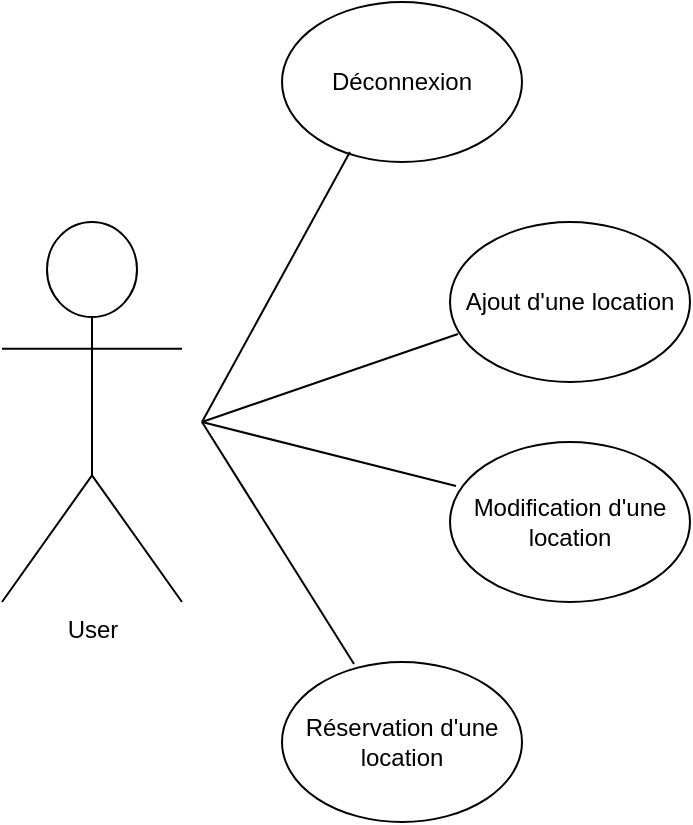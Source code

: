 <mxfile version="21.2.9" type="device">
  <diagram id="4rk9pIrgLvxPIjYd_XBf" name="Page-1">
    <mxGraphModel dx="1434" dy="777" grid="1" gridSize="10" guides="1" tooltips="1" connect="1" arrows="1" fold="1" page="1" pageScale="1" pageWidth="827" pageHeight="1169" math="0" shadow="0">
      <root>
        <mxCell id="0" />
        <mxCell id="1" parent="0" />
        <mxCell id="N4-L-gVo2aN7_rsNjKvQ-1" value="User" style="shape=umlActor;verticalLabelPosition=bottom;verticalAlign=top;html=1;outlineConnect=0;" parent="1" vertex="1">
          <mxGeometry x="70" y="430" width="90" height="190" as="geometry" />
        </mxCell>
        <mxCell id="N4-L-gVo2aN7_rsNjKvQ-2" value="Ajout d&#39;une location" style="ellipse;whiteSpace=wrap;html=1;" parent="1" vertex="1">
          <mxGeometry x="294" y="430" width="120" height="80" as="geometry" />
        </mxCell>
        <mxCell id="N4-L-gVo2aN7_rsNjKvQ-3" value="&lt;div style=&quot;&quot;&gt;&lt;span style=&quot;background-color: initial;&quot;&gt;Modification d&#39;une location&lt;/span&gt;&lt;/div&gt;" style="ellipse;whiteSpace=wrap;html=1;align=center;" parent="1" vertex="1">
          <mxGeometry x="294" y="540" width="120" height="80" as="geometry" />
        </mxCell>
        <mxCell id="N4-L-gVo2aN7_rsNjKvQ-4" value="&lt;span style=&quot;text-indent: -18pt; background-color: initial;&quot; lang=&quot;FR&quot;&gt;Réservation d&#39;une location&lt;br&gt;&lt;/span&gt;" style="ellipse;whiteSpace=wrap;html=1;" parent="1" vertex="1">
          <mxGeometry x="210" y="650" width="120" height="80" as="geometry" />
        </mxCell>
        <mxCell id="N4-L-gVo2aN7_rsNjKvQ-5" value="&lt;span style=&quot;text-indent: -18pt; background-color: initial;&quot; lang=&quot;FR&quot;&gt;Déconnexion&lt;br&gt;&lt;/span&gt;" style="ellipse;whiteSpace=wrap;html=1;" parent="1" vertex="1">
          <mxGeometry x="210" y="320" width="120" height="80" as="geometry" />
        </mxCell>
        <mxCell id="N4-L-gVo2aN7_rsNjKvQ-6" value="" style="endArrow=none;html=1;rounded=0;entryX=0.025;entryY=0.275;entryDx=0;entryDy=0;entryPerimeter=0;" parent="1" target="N4-L-gVo2aN7_rsNjKvQ-3" edge="1">
          <mxGeometry width="50" height="50" relative="1" as="geometry">
            <mxPoint x="170" y="530" as="sourcePoint" />
            <mxPoint x="310" y="600" as="targetPoint" />
          </mxGeometry>
        </mxCell>
        <mxCell id="N4-L-gVo2aN7_rsNjKvQ-7" value="" style="endArrow=none;html=1;rounded=0;entryX=0.033;entryY=0.7;entryDx=0;entryDy=0;entryPerimeter=0;" parent="1" target="N4-L-gVo2aN7_rsNjKvQ-2" edge="1">
          <mxGeometry width="50" height="50" relative="1" as="geometry">
            <mxPoint x="170" y="530" as="sourcePoint" />
            <mxPoint x="190" y="1115" as="targetPoint" />
          </mxGeometry>
        </mxCell>
        <mxCell id="N4-L-gVo2aN7_rsNjKvQ-8" value="" style="endArrow=none;html=1;rounded=0;entryX=0.283;entryY=0.938;entryDx=0;entryDy=0;entryPerimeter=0;" parent="1" target="N4-L-gVo2aN7_rsNjKvQ-5" edge="1">
          <mxGeometry width="50" height="50" relative="1" as="geometry">
            <mxPoint x="170" y="530" as="sourcePoint" />
            <mxPoint x="530" y="620" as="targetPoint" />
          </mxGeometry>
        </mxCell>
        <mxCell id="N4-L-gVo2aN7_rsNjKvQ-9" value="" style="endArrow=none;html=1;rounded=0;entryX=0.3;entryY=0.013;entryDx=0;entryDy=0;entryPerimeter=0;" parent="1" target="N4-L-gVo2aN7_rsNjKvQ-4" edge="1">
          <mxGeometry width="50" height="50" relative="1" as="geometry">
            <mxPoint x="170" y="530" as="sourcePoint" />
            <mxPoint x="510" y="530" as="targetPoint" />
          </mxGeometry>
        </mxCell>
      </root>
    </mxGraphModel>
  </diagram>
</mxfile>
